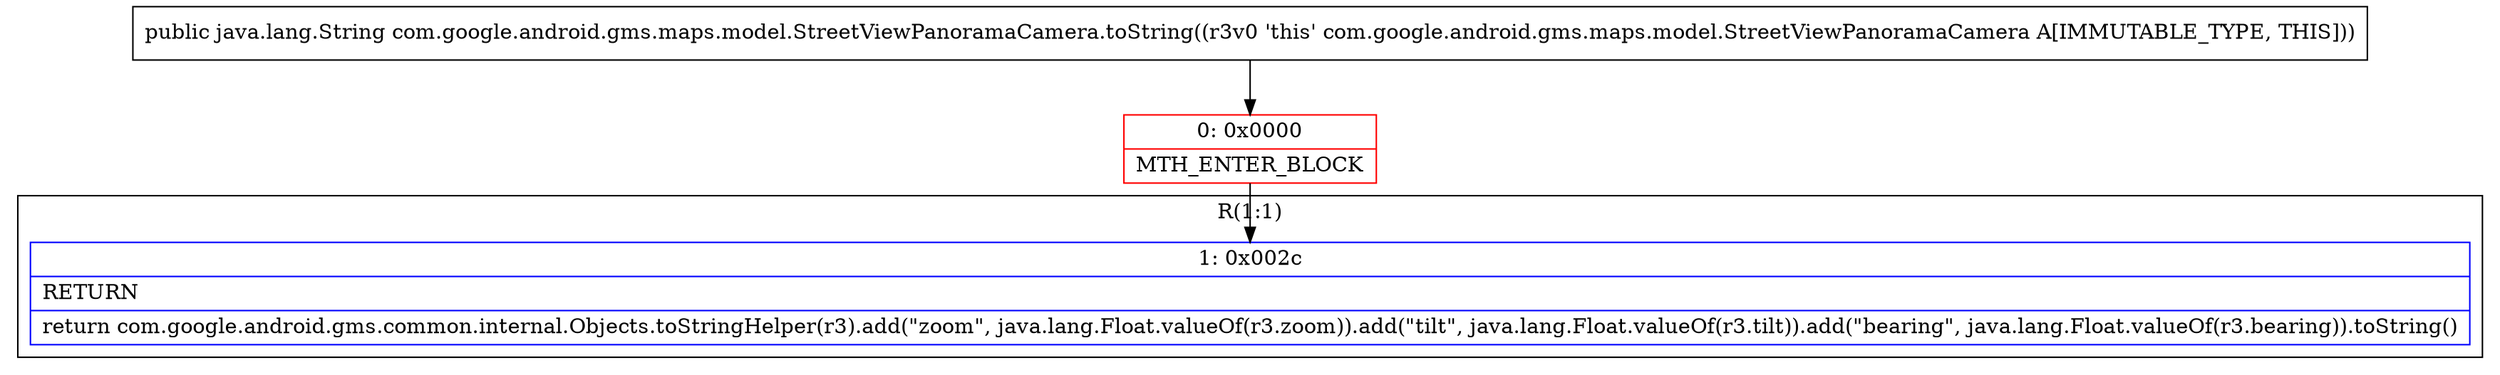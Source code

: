 digraph "CFG forcom.google.android.gms.maps.model.StreetViewPanoramaCamera.toString()Ljava\/lang\/String;" {
subgraph cluster_Region_672912557 {
label = "R(1:1)";
node [shape=record,color=blue];
Node_1 [shape=record,label="{1\:\ 0x002c|RETURN\l|return com.google.android.gms.common.internal.Objects.toStringHelper(r3).add(\"zoom\", java.lang.Float.valueOf(r3.zoom)).add(\"tilt\", java.lang.Float.valueOf(r3.tilt)).add(\"bearing\", java.lang.Float.valueOf(r3.bearing)).toString()\l}"];
}
Node_0 [shape=record,color=red,label="{0\:\ 0x0000|MTH_ENTER_BLOCK\l}"];
MethodNode[shape=record,label="{public java.lang.String com.google.android.gms.maps.model.StreetViewPanoramaCamera.toString((r3v0 'this' com.google.android.gms.maps.model.StreetViewPanoramaCamera A[IMMUTABLE_TYPE, THIS])) }"];
MethodNode -> Node_0;
Node_0 -> Node_1;
}

